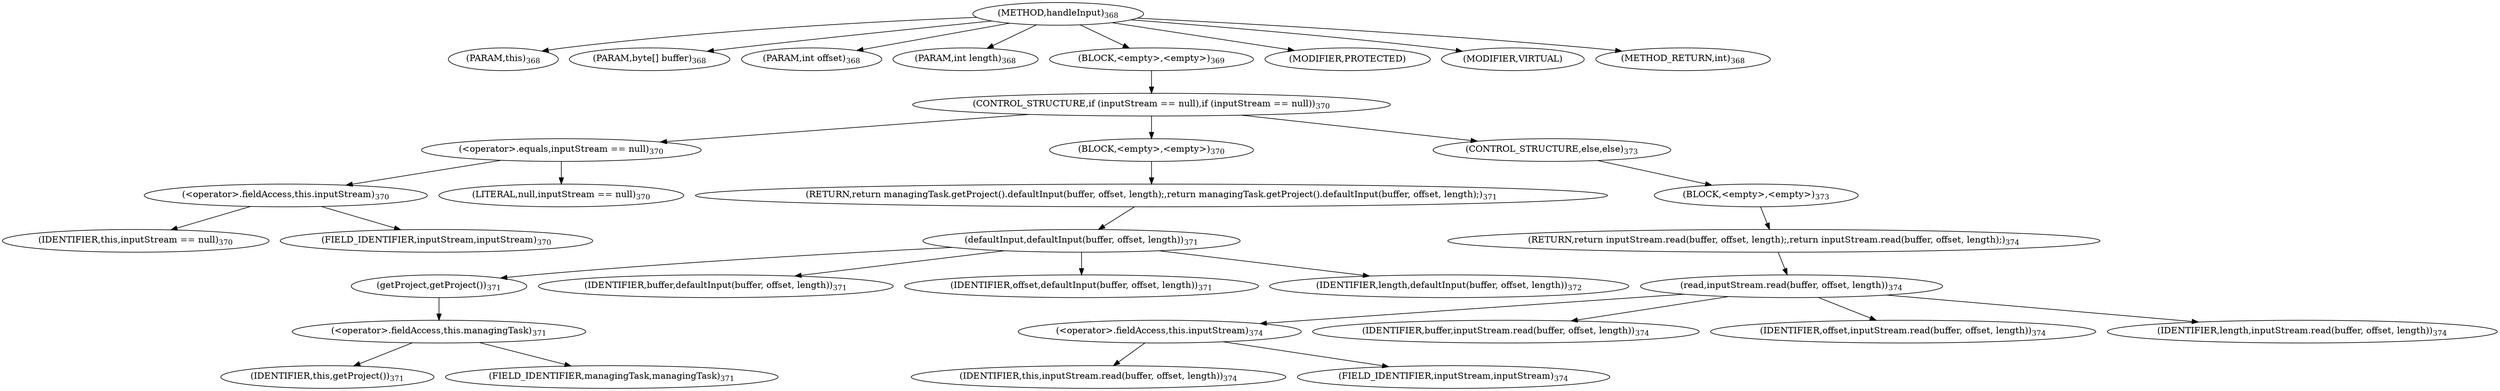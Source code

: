 digraph "handleInput" {  
"728" [label = <(METHOD,handleInput)<SUB>368</SUB>> ]
"729" [label = <(PARAM,this)<SUB>368</SUB>> ]
"730" [label = <(PARAM,byte[] buffer)<SUB>368</SUB>> ]
"731" [label = <(PARAM,int offset)<SUB>368</SUB>> ]
"732" [label = <(PARAM,int length)<SUB>368</SUB>> ]
"733" [label = <(BLOCK,&lt;empty&gt;,&lt;empty&gt;)<SUB>369</SUB>> ]
"734" [label = <(CONTROL_STRUCTURE,if (inputStream == null),if (inputStream == null))<SUB>370</SUB>> ]
"735" [label = <(&lt;operator&gt;.equals,inputStream == null)<SUB>370</SUB>> ]
"736" [label = <(&lt;operator&gt;.fieldAccess,this.inputStream)<SUB>370</SUB>> ]
"737" [label = <(IDENTIFIER,this,inputStream == null)<SUB>370</SUB>> ]
"738" [label = <(FIELD_IDENTIFIER,inputStream,inputStream)<SUB>370</SUB>> ]
"739" [label = <(LITERAL,null,inputStream == null)<SUB>370</SUB>> ]
"740" [label = <(BLOCK,&lt;empty&gt;,&lt;empty&gt;)<SUB>370</SUB>> ]
"741" [label = <(RETURN,return managingTask.getProject().defaultInput(buffer, offset, length);,return managingTask.getProject().defaultInput(buffer, offset, length);)<SUB>371</SUB>> ]
"742" [label = <(defaultInput,defaultInput(buffer, offset, length))<SUB>371</SUB>> ]
"743" [label = <(getProject,getProject())<SUB>371</SUB>> ]
"744" [label = <(&lt;operator&gt;.fieldAccess,this.managingTask)<SUB>371</SUB>> ]
"745" [label = <(IDENTIFIER,this,getProject())<SUB>371</SUB>> ]
"746" [label = <(FIELD_IDENTIFIER,managingTask,managingTask)<SUB>371</SUB>> ]
"747" [label = <(IDENTIFIER,buffer,defaultInput(buffer, offset, length))<SUB>371</SUB>> ]
"748" [label = <(IDENTIFIER,offset,defaultInput(buffer, offset, length))<SUB>371</SUB>> ]
"749" [label = <(IDENTIFIER,length,defaultInput(buffer, offset, length))<SUB>372</SUB>> ]
"750" [label = <(CONTROL_STRUCTURE,else,else)<SUB>373</SUB>> ]
"751" [label = <(BLOCK,&lt;empty&gt;,&lt;empty&gt;)<SUB>373</SUB>> ]
"752" [label = <(RETURN,return inputStream.read(buffer, offset, length);,return inputStream.read(buffer, offset, length);)<SUB>374</SUB>> ]
"753" [label = <(read,inputStream.read(buffer, offset, length))<SUB>374</SUB>> ]
"754" [label = <(&lt;operator&gt;.fieldAccess,this.inputStream)<SUB>374</SUB>> ]
"755" [label = <(IDENTIFIER,this,inputStream.read(buffer, offset, length))<SUB>374</SUB>> ]
"756" [label = <(FIELD_IDENTIFIER,inputStream,inputStream)<SUB>374</SUB>> ]
"757" [label = <(IDENTIFIER,buffer,inputStream.read(buffer, offset, length))<SUB>374</SUB>> ]
"758" [label = <(IDENTIFIER,offset,inputStream.read(buffer, offset, length))<SUB>374</SUB>> ]
"759" [label = <(IDENTIFIER,length,inputStream.read(buffer, offset, length))<SUB>374</SUB>> ]
"760" [label = <(MODIFIER,PROTECTED)> ]
"761" [label = <(MODIFIER,VIRTUAL)> ]
"762" [label = <(METHOD_RETURN,int)<SUB>368</SUB>> ]
  "728" -> "729" 
  "728" -> "730" 
  "728" -> "731" 
  "728" -> "732" 
  "728" -> "733" 
  "728" -> "760" 
  "728" -> "761" 
  "728" -> "762" 
  "733" -> "734" 
  "734" -> "735" 
  "734" -> "740" 
  "734" -> "750" 
  "735" -> "736" 
  "735" -> "739" 
  "736" -> "737" 
  "736" -> "738" 
  "740" -> "741" 
  "741" -> "742" 
  "742" -> "743" 
  "742" -> "747" 
  "742" -> "748" 
  "742" -> "749" 
  "743" -> "744" 
  "744" -> "745" 
  "744" -> "746" 
  "750" -> "751" 
  "751" -> "752" 
  "752" -> "753" 
  "753" -> "754" 
  "753" -> "757" 
  "753" -> "758" 
  "753" -> "759" 
  "754" -> "755" 
  "754" -> "756" 
}
